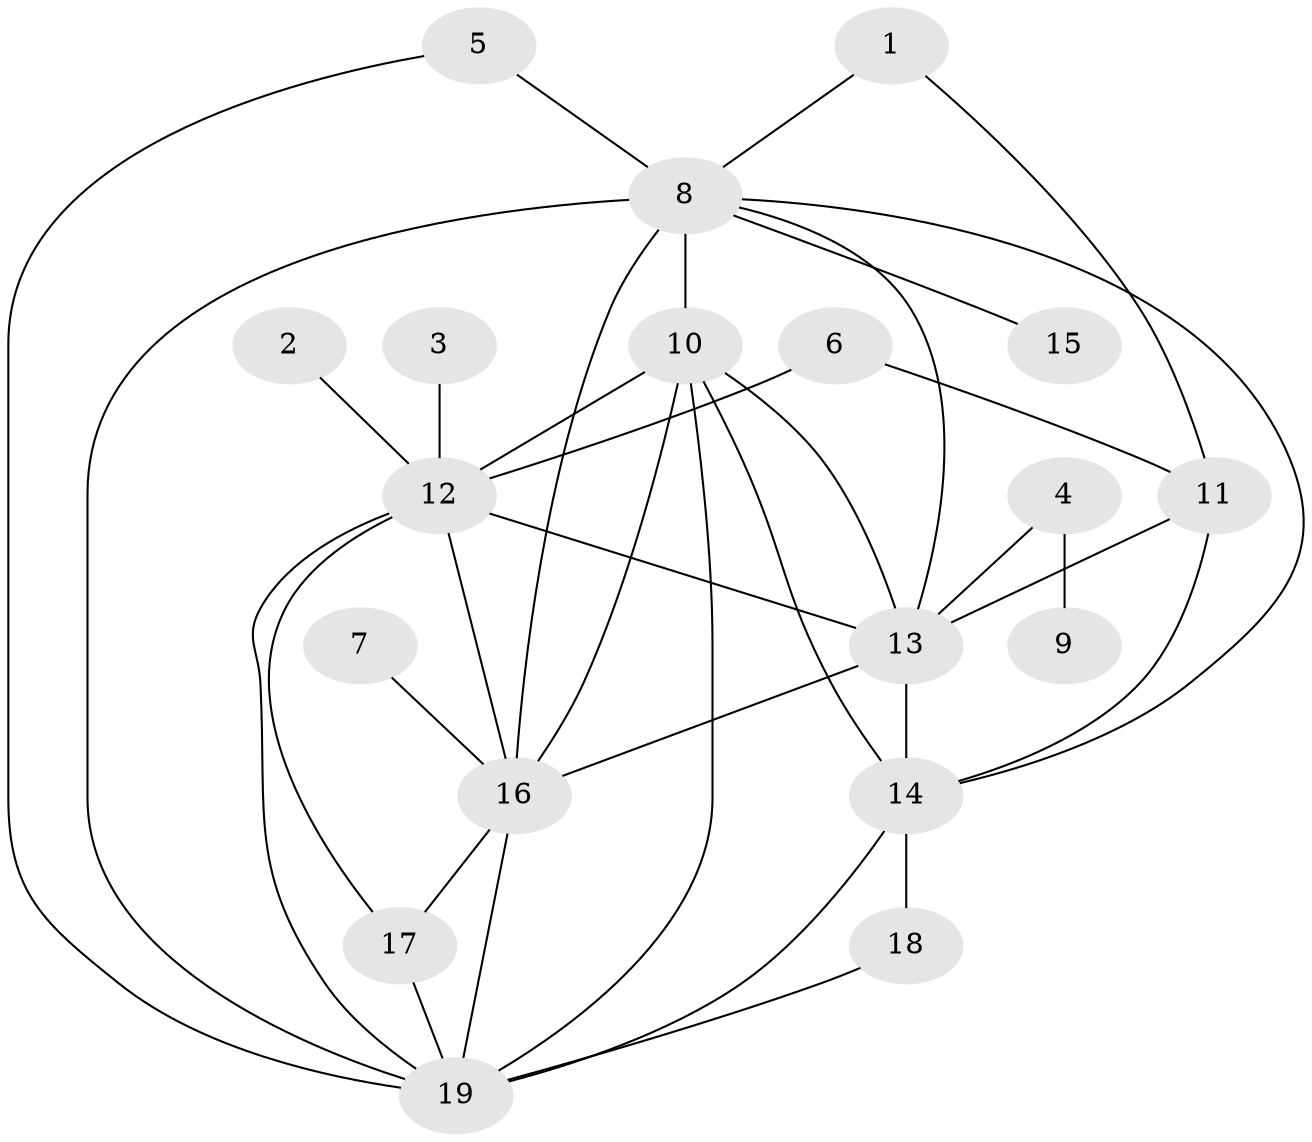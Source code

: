 // original degree distribution, {16: 0.016129032258064516, 6: 0.04838709677419355, 11: 0.016129032258064516, 10: 0.03225806451612903, 1: 0.5, 2: 0.16129032258064516, 4: 0.08064516129032258, 12: 0.016129032258064516, 8: 0.03225806451612903, 3: 0.0967741935483871}
// Generated by graph-tools (version 1.1) at 2025/36/03/04/25 23:36:55]
// undirected, 19 vertices, 36 edges
graph export_dot {
  node [color=gray90,style=filled];
  1;
  2;
  3;
  4;
  5;
  6;
  7;
  8;
  9;
  10;
  11;
  12;
  13;
  14;
  15;
  16;
  17;
  18;
  19;
  1 -- 8 [weight=1.0];
  1 -- 11 [weight=1.0];
  2 -- 12 [weight=1.0];
  3 -- 12 [weight=1.0];
  4 -- 9 [weight=2.0];
  4 -- 13 [weight=1.0];
  5 -- 8 [weight=1.0];
  5 -- 19 [weight=1.0];
  6 -- 11 [weight=1.0];
  6 -- 12 [weight=1.0];
  7 -- 16 [weight=1.0];
  8 -- 10 [weight=2.0];
  8 -- 13 [weight=1.0];
  8 -- 14 [weight=1.0];
  8 -- 15 [weight=1.0];
  8 -- 16 [weight=1.0];
  8 -- 19 [weight=2.0];
  10 -- 12 [weight=1.0];
  10 -- 13 [weight=1.0];
  10 -- 14 [weight=1.0];
  10 -- 16 [weight=1.0];
  10 -- 19 [weight=1.0];
  11 -- 13 [weight=1.0];
  11 -- 14 [weight=1.0];
  12 -- 13 [weight=2.0];
  12 -- 16 [weight=2.0];
  12 -- 17 [weight=1.0];
  12 -- 19 [weight=1.0];
  13 -- 14 [weight=1.0];
  13 -- 16 [weight=3.0];
  14 -- 18 [weight=1.0];
  14 -- 19 [weight=1.0];
  16 -- 17 [weight=2.0];
  16 -- 19 [weight=2.0];
  17 -- 19 [weight=1.0];
  18 -- 19 [weight=1.0];
}
